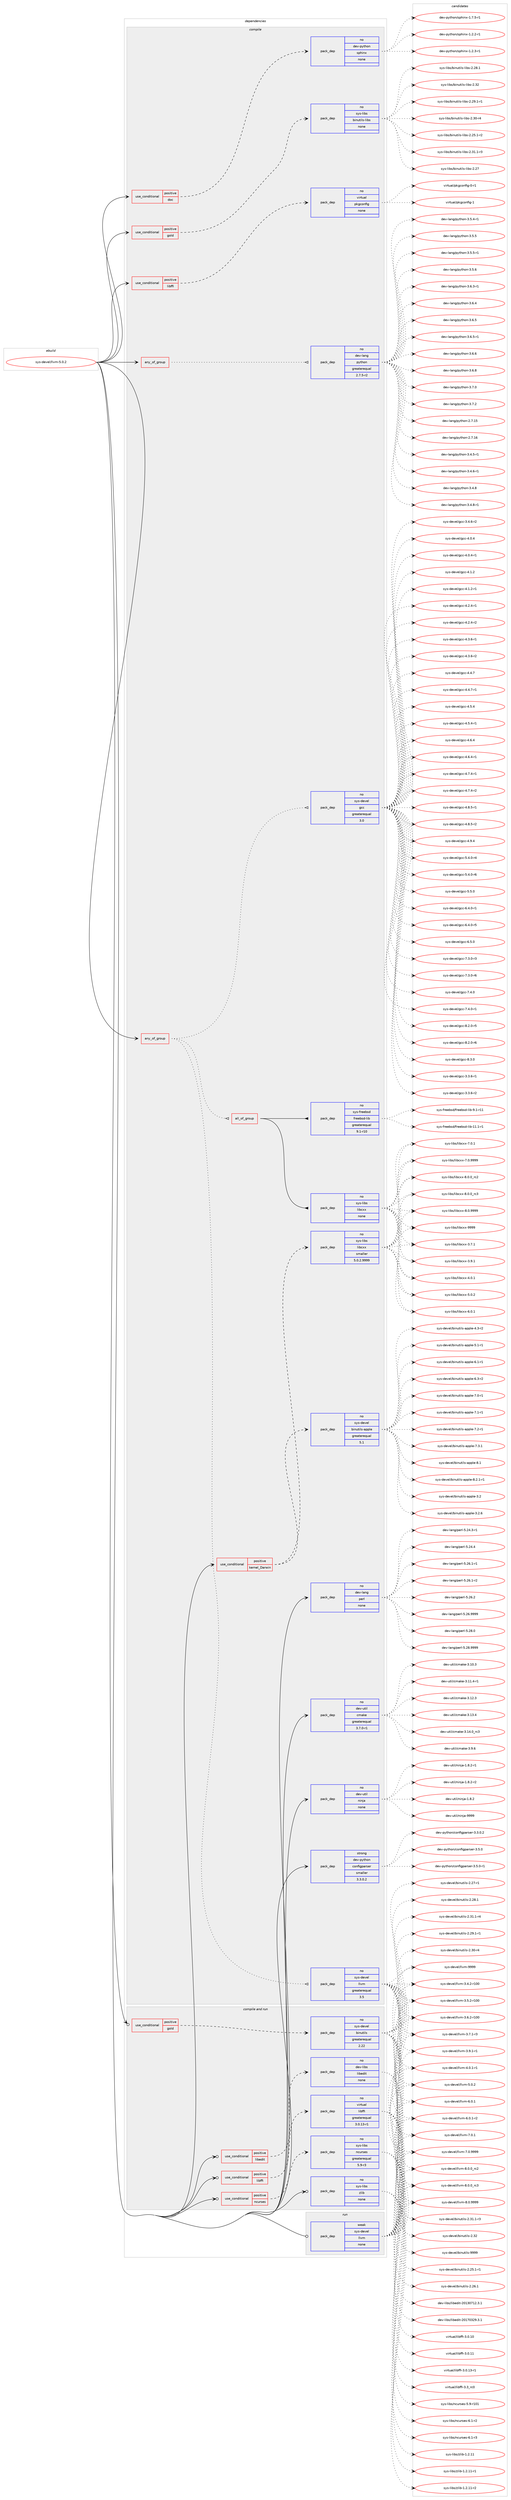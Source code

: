 digraph prolog {

# *************
# Graph options
# *************

newrank=true;
concentrate=true;
compound=true;
graph [rankdir=LR,fontname=Helvetica,fontsize=10,ranksep=1.5];#, ranksep=2.5, nodesep=0.2];
edge  [arrowhead=vee];
node  [fontname=Helvetica,fontsize=10];

# **********
# The ebuild
# **********

subgraph cluster_leftcol {
color=gray;
rank=same;
label=<<i>ebuild</i>>;
id [label="sys-devel/llvm-5.0.2", color=red, width=4, href="../sys-devel/llvm-5.0.2.svg"];
}

# ****************
# The dependencies
# ****************

subgraph cluster_midcol {
color=gray;
label=<<i>dependencies</i>>;
subgraph cluster_compile {
fillcolor="#eeeeee";
style=filled;
label=<<i>compile</i>>;
subgraph any27454 {
dependency1729627 [label=<<TABLE BORDER="0" CELLBORDER="1" CELLSPACING="0" CELLPADDING="4"><TR><TD CELLPADDING="10">any_of_group</TD></TR></TABLE>>, shape=none, color=red];subgraph pack1241222 {
dependency1729628 [label=<<TABLE BORDER="0" CELLBORDER="1" CELLSPACING="0" CELLPADDING="4" WIDTH="220"><TR><TD ROWSPAN="6" CELLPADDING="30">pack_dep</TD></TR><TR><TD WIDTH="110">no</TD></TR><TR><TD>dev-lang</TD></TR><TR><TD>python</TD></TR><TR><TD>greaterequal</TD></TR><TR><TD>2.7.5-r2</TD></TR></TABLE>>, shape=none, color=blue];
}
dependency1729627:e -> dependency1729628:w [weight=20,style="dotted",arrowhead="oinv"];
}
id:e -> dependency1729627:w [weight=20,style="solid",arrowhead="vee"];
subgraph any27455 {
dependency1729629 [label=<<TABLE BORDER="0" CELLBORDER="1" CELLSPACING="0" CELLPADDING="4"><TR><TD CELLPADDING="10">any_of_group</TD></TR></TABLE>>, shape=none, color=red];subgraph pack1241223 {
dependency1729630 [label=<<TABLE BORDER="0" CELLBORDER="1" CELLSPACING="0" CELLPADDING="4" WIDTH="220"><TR><TD ROWSPAN="6" CELLPADDING="30">pack_dep</TD></TR><TR><TD WIDTH="110">no</TD></TR><TR><TD>sys-devel</TD></TR><TR><TD>gcc</TD></TR><TR><TD>greaterequal</TD></TR><TR><TD>3.0</TD></TR></TABLE>>, shape=none, color=blue];
}
dependency1729629:e -> dependency1729630:w [weight=20,style="dotted",arrowhead="oinv"];
subgraph pack1241224 {
dependency1729631 [label=<<TABLE BORDER="0" CELLBORDER="1" CELLSPACING="0" CELLPADDING="4" WIDTH="220"><TR><TD ROWSPAN="6" CELLPADDING="30">pack_dep</TD></TR><TR><TD WIDTH="110">no</TD></TR><TR><TD>sys-devel</TD></TR><TR><TD>llvm</TD></TR><TR><TD>greaterequal</TD></TR><TR><TD>3.5</TD></TR></TABLE>>, shape=none, color=blue];
}
dependency1729629:e -> dependency1729631:w [weight=20,style="dotted",arrowhead="oinv"];
subgraph all903 {
dependency1729632 [label=<<TABLE BORDER="0" CELLBORDER="1" CELLSPACING="0" CELLPADDING="4"><TR><TD CELLPADDING="10">all_of_group</TD></TR></TABLE>>, shape=none, color=red];subgraph pack1241225 {
dependency1729633 [label=<<TABLE BORDER="0" CELLBORDER="1" CELLSPACING="0" CELLPADDING="4" WIDTH="220"><TR><TD ROWSPAN="6" CELLPADDING="30">pack_dep</TD></TR><TR><TD WIDTH="110">no</TD></TR><TR><TD>sys-freebsd</TD></TR><TR><TD>freebsd-lib</TD></TR><TR><TD>greaterequal</TD></TR><TR><TD>9.1-r10</TD></TR></TABLE>>, shape=none, color=blue];
}
dependency1729632:e -> dependency1729633:w [weight=20,style="solid",arrowhead="inv"];
subgraph pack1241226 {
dependency1729634 [label=<<TABLE BORDER="0" CELLBORDER="1" CELLSPACING="0" CELLPADDING="4" WIDTH="220"><TR><TD ROWSPAN="6" CELLPADDING="30">pack_dep</TD></TR><TR><TD WIDTH="110">no</TD></TR><TR><TD>sys-libs</TD></TR><TR><TD>libcxx</TD></TR><TR><TD>none</TD></TR><TR><TD></TD></TR></TABLE>>, shape=none, color=blue];
}
dependency1729632:e -> dependency1729634:w [weight=20,style="solid",arrowhead="inv"];
}
dependency1729629:e -> dependency1729632:w [weight=20,style="dotted",arrowhead="oinv"];
}
id:e -> dependency1729629:w [weight=20,style="solid",arrowhead="vee"];
subgraph cond460051 {
dependency1729635 [label=<<TABLE BORDER="0" CELLBORDER="1" CELLSPACING="0" CELLPADDING="4"><TR><TD ROWSPAN="3" CELLPADDING="10">use_conditional</TD></TR><TR><TD>positive</TD></TR><TR><TD>doc</TD></TR></TABLE>>, shape=none, color=red];
subgraph pack1241227 {
dependency1729636 [label=<<TABLE BORDER="0" CELLBORDER="1" CELLSPACING="0" CELLPADDING="4" WIDTH="220"><TR><TD ROWSPAN="6" CELLPADDING="30">pack_dep</TD></TR><TR><TD WIDTH="110">no</TD></TR><TR><TD>dev-python</TD></TR><TR><TD>sphinx</TD></TR><TR><TD>none</TD></TR><TR><TD></TD></TR></TABLE>>, shape=none, color=blue];
}
dependency1729635:e -> dependency1729636:w [weight=20,style="dashed",arrowhead="vee"];
}
id:e -> dependency1729635:w [weight=20,style="solid",arrowhead="vee"];
subgraph cond460052 {
dependency1729637 [label=<<TABLE BORDER="0" CELLBORDER="1" CELLSPACING="0" CELLPADDING="4"><TR><TD ROWSPAN="3" CELLPADDING="10">use_conditional</TD></TR><TR><TD>positive</TD></TR><TR><TD>gold</TD></TR></TABLE>>, shape=none, color=red];
subgraph pack1241228 {
dependency1729638 [label=<<TABLE BORDER="0" CELLBORDER="1" CELLSPACING="0" CELLPADDING="4" WIDTH="220"><TR><TD ROWSPAN="6" CELLPADDING="30">pack_dep</TD></TR><TR><TD WIDTH="110">no</TD></TR><TR><TD>sys-libs</TD></TR><TR><TD>binutils-libs</TD></TR><TR><TD>none</TD></TR><TR><TD></TD></TR></TABLE>>, shape=none, color=blue];
}
dependency1729637:e -> dependency1729638:w [weight=20,style="dashed",arrowhead="vee"];
}
id:e -> dependency1729637:w [weight=20,style="solid",arrowhead="vee"];
subgraph cond460053 {
dependency1729639 [label=<<TABLE BORDER="0" CELLBORDER="1" CELLSPACING="0" CELLPADDING="4"><TR><TD ROWSPAN="3" CELLPADDING="10">use_conditional</TD></TR><TR><TD>positive</TD></TR><TR><TD>kernel_Darwin</TD></TR></TABLE>>, shape=none, color=red];
subgraph pack1241229 {
dependency1729640 [label=<<TABLE BORDER="0" CELLBORDER="1" CELLSPACING="0" CELLPADDING="4" WIDTH="220"><TR><TD ROWSPAN="6" CELLPADDING="30">pack_dep</TD></TR><TR><TD WIDTH="110">no</TD></TR><TR><TD>sys-libs</TD></TR><TR><TD>libcxx</TD></TR><TR><TD>smaller</TD></TR><TR><TD>5.0.2.9999</TD></TR></TABLE>>, shape=none, color=blue];
}
dependency1729639:e -> dependency1729640:w [weight=20,style="dashed",arrowhead="vee"];
subgraph pack1241230 {
dependency1729641 [label=<<TABLE BORDER="0" CELLBORDER="1" CELLSPACING="0" CELLPADDING="4" WIDTH="220"><TR><TD ROWSPAN="6" CELLPADDING="30">pack_dep</TD></TR><TR><TD WIDTH="110">no</TD></TR><TR><TD>sys-devel</TD></TR><TR><TD>binutils-apple</TD></TR><TR><TD>greaterequal</TD></TR><TR><TD>5.1</TD></TR></TABLE>>, shape=none, color=blue];
}
dependency1729639:e -> dependency1729641:w [weight=20,style="dashed",arrowhead="vee"];
}
id:e -> dependency1729639:w [weight=20,style="solid",arrowhead="vee"];
subgraph cond460054 {
dependency1729642 [label=<<TABLE BORDER="0" CELLBORDER="1" CELLSPACING="0" CELLPADDING="4"><TR><TD ROWSPAN="3" CELLPADDING="10">use_conditional</TD></TR><TR><TD>positive</TD></TR><TR><TD>libffi</TD></TR></TABLE>>, shape=none, color=red];
subgraph pack1241231 {
dependency1729643 [label=<<TABLE BORDER="0" CELLBORDER="1" CELLSPACING="0" CELLPADDING="4" WIDTH="220"><TR><TD ROWSPAN="6" CELLPADDING="30">pack_dep</TD></TR><TR><TD WIDTH="110">no</TD></TR><TR><TD>virtual</TD></TR><TR><TD>pkgconfig</TD></TR><TR><TD>none</TD></TR><TR><TD></TD></TR></TABLE>>, shape=none, color=blue];
}
dependency1729642:e -> dependency1729643:w [weight=20,style="dashed",arrowhead="vee"];
}
id:e -> dependency1729642:w [weight=20,style="solid",arrowhead="vee"];
subgraph pack1241232 {
dependency1729644 [label=<<TABLE BORDER="0" CELLBORDER="1" CELLSPACING="0" CELLPADDING="4" WIDTH="220"><TR><TD ROWSPAN="6" CELLPADDING="30">pack_dep</TD></TR><TR><TD WIDTH="110">no</TD></TR><TR><TD>dev-lang</TD></TR><TR><TD>perl</TD></TR><TR><TD>none</TD></TR><TR><TD></TD></TR></TABLE>>, shape=none, color=blue];
}
id:e -> dependency1729644:w [weight=20,style="solid",arrowhead="vee"];
subgraph pack1241233 {
dependency1729645 [label=<<TABLE BORDER="0" CELLBORDER="1" CELLSPACING="0" CELLPADDING="4" WIDTH="220"><TR><TD ROWSPAN="6" CELLPADDING="30">pack_dep</TD></TR><TR><TD WIDTH="110">no</TD></TR><TR><TD>dev-util</TD></TR><TR><TD>cmake</TD></TR><TR><TD>greaterequal</TD></TR><TR><TD>3.7.0-r1</TD></TR></TABLE>>, shape=none, color=blue];
}
id:e -> dependency1729645:w [weight=20,style="solid",arrowhead="vee"];
subgraph pack1241234 {
dependency1729646 [label=<<TABLE BORDER="0" CELLBORDER="1" CELLSPACING="0" CELLPADDING="4" WIDTH="220"><TR><TD ROWSPAN="6" CELLPADDING="30">pack_dep</TD></TR><TR><TD WIDTH="110">no</TD></TR><TR><TD>dev-util</TD></TR><TR><TD>ninja</TD></TR><TR><TD>none</TD></TR><TR><TD></TD></TR></TABLE>>, shape=none, color=blue];
}
id:e -> dependency1729646:w [weight=20,style="solid",arrowhead="vee"];
subgraph pack1241235 {
dependency1729647 [label=<<TABLE BORDER="0" CELLBORDER="1" CELLSPACING="0" CELLPADDING="4" WIDTH="220"><TR><TD ROWSPAN="6" CELLPADDING="30">pack_dep</TD></TR><TR><TD WIDTH="110">strong</TD></TR><TR><TD>dev-python</TD></TR><TR><TD>configparser</TD></TR><TR><TD>smaller</TD></TR><TR><TD>3.3.0.2</TD></TR></TABLE>>, shape=none, color=blue];
}
id:e -> dependency1729647:w [weight=20,style="solid",arrowhead="vee"];
}
subgraph cluster_compileandrun {
fillcolor="#eeeeee";
style=filled;
label=<<i>compile and run</i>>;
subgraph cond460055 {
dependency1729648 [label=<<TABLE BORDER="0" CELLBORDER="1" CELLSPACING="0" CELLPADDING="4"><TR><TD ROWSPAN="3" CELLPADDING="10">use_conditional</TD></TR><TR><TD>positive</TD></TR><TR><TD>gold</TD></TR></TABLE>>, shape=none, color=red];
subgraph pack1241236 {
dependency1729649 [label=<<TABLE BORDER="0" CELLBORDER="1" CELLSPACING="0" CELLPADDING="4" WIDTH="220"><TR><TD ROWSPAN="6" CELLPADDING="30">pack_dep</TD></TR><TR><TD WIDTH="110">no</TD></TR><TR><TD>sys-devel</TD></TR><TR><TD>binutils</TD></TR><TR><TD>greaterequal</TD></TR><TR><TD>2.22</TD></TR></TABLE>>, shape=none, color=blue];
}
dependency1729648:e -> dependency1729649:w [weight=20,style="dashed",arrowhead="vee"];
}
id:e -> dependency1729648:w [weight=20,style="solid",arrowhead="odotvee"];
subgraph cond460056 {
dependency1729650 [label=<<TABLE BORDER="0" CELLBORDER="1" CELLSPACING="0" CELLPADDING="4"><TR><TD ROWSPAN="3" CELLPADDING="10">use_conditional</TD></TR><TR><TD>positive</TD></TR><TR><TD>libedit</TD></TR></TABLE>>, shape=none, color=red];
subgraph pack1241237 {
dependency1729651 [label=<<TABLE BORDER="0" CELLBORDER="1" CELLSPACING="0" CELLPADDING="4" WIDTH="220"><TR><TD ROWSPAN="6" CELLPADDING="30">pack_dep</TD></TR><TR><TD WIDTH="110">no</TD></TR><TR><TD>dev-libs</TD></TR><TR><TD>libedit</TD></TR><TR><TD>none</TD></TR><TR><TD></TD></TR></TABLE>>, shape=none, color=blue];
}
dependency1729650:e -> dependency1729651:w [weight=20,style="dashed",arrowhead="vee"];
}
id:e -> dependency1729650:w [weight=20,style="solid",arrowhead="odotvee"];
subgraph cond460057 {
dependency1729652 [label=<<TABLE BORDER="0" CELLBORDER="1" CELLSPACING="0" CELLPADDING="4"><TR><TD ROWSPAN="3" CELLPADDING="10">use_conditional</TD></TR><TR><TD>positive</TD></TR><TR><TD>libffi</TD></TR></TABLE>>, shape=none, color=red];
subgraph pack1241238 {
dependency1729653 [label=<<TABLE BORDER="0" CELLBORDER="1" CELLSPACING="0" CELLPADDING="4" WIDTH="220"><TR><TD ROWSPAN="6" CELLPADDING="30">pack_dep</TD></TR><TR><TD WIDTH="110">no</TD></TR><TR><TD>virtual</TD></TR><TR><TD>libffi</TD></TR><TR><TD>greaterequal</TD></TR><TR><TD>3.0.13-r1</TD></TR></TABLE>>, shape=none, color=blue];
}
dependency1729652:e -> dependency1729653:w [weight=20,style="dashed",arrowhead="vee"];
}
id:e -> dependency1729652:w [weight=20,style="solid",arrowhead="odotvee"];
subgraph cond460058 {
dependency1729654 [label=<<TABLE BORDER="0" CELLBORDER="1" CELLSPACING="0" CELLPADDING="4"><TR><TD ROWSPAN="3" CELLPADDING="10">use_conditional</TD></TR><TR><TD>positive</TD></TR><TR><TD>ncurses</TD></TR></TABLE>>, shape=none, color=red];
subgraph pack1241239 {
dependency1729655 [label=<<TABLE BORDER="0" CELLBORDER="1" CELLSPACING="0" CELLPADDING="4" WIDTH="220"><TR><TD ROWSPAN="6" CELLPADDING="30">pack_dep</TD></TR><TR><TD WIDTH="110">no</TD></TR><TR><TD>sys-libs</TD></TR><TR><TD>ncurses</TD></TR><TR><TD>greaterequal</TD></TR><TR><TD>5.9-r3</TD></TR></TABLE>>, shape=none, color=blue];
}
dependency1729654:e -> dependency1729655:w [weight=20,style="dashed",arrowhead="vee"];
}
id:e -> dependency1729654:w [weight=20,style="solid",arrowhead="odotvee"];
subgraph pack1241240 {
dependency1729656 [label=<<TABLE BORDER="0" CELLBORDER="1" CELLSPACING="0" CELLPADDING="4" WIDTH="220"><TR><TD ROWSPAN="6" CELLPADDING="30">pack_dep</TD></TR><TR><TD WIDTH="110">no</TD></TR><TR><TD>sys-libs</TD></TR><TR><TD>zlib</TD></TR><TR><TD>none</TD></TR><TR><TD></TD></TR></TABLE>>, shape=none, color=blue];
}
id:e -> dependency1729656:w [weight=20,style="solid",arrowhead="odotvee"];
}
subgraph cluster_run {
fillcolor="#eeeeee";
style=filled;
label=<<i>run</i>>;
subgraph pack1241241 {
dependency1729657 [label=<<TABLE BORDER="0" CELLBORDER="1" CELLSPACING="0" CELLPADDING="4" WIDTH="220"><TR><TD ROWSPAN="6" CELLPADDING="30">pack_dep</TD></TR><TR><TD WIDTH="110">weak</TD></TR><TR><TD>sys-devel</TD></TR><TR><TD>llvm</TD></TR><TR><TD>none</TD></TR><TR><TD></TD></TR></TABLE>>, shape=none, color=blue];
}
id:e -> dependency1729657:w [weight=20,style="solid",arrowhead="odot"];
}
}

# **************
# The candidates
# **************

subgraph cluster_choices {
rank=same;
color=gray;
label=<<i>candidates</i>>;

subgraph choice1241222 {
color=black;
nodesep=1;
choice10010111845108971101034711212111610411111045504655464953 [label="dev-lang/python-2.7.15", color=red, width=4,href="../dev-lang/python-2.7.15.svg"];
choice10010111845108971101034711212111610411111045504655464954 [label="dev-lang/python-2.7.16", color=red, width=4,href="../dev-lang/python-2.7.16.svg"];
choice1001011184510897110103471121211161041111104551465246534511449 [label="dev-lang/python-3.4.5-r1", color=red, width=4,href="../dev-lang/python-3.4.5-r1.svg"];
choice1001011184510897110103471121211161041111104551465246544511449 [label="dev-lang/python-3.4.6-r1", color=red, width=4,href="../dev-lang/python-3.4.6-r1.svg"];
choice100101118451089711010347112121116104111110455146524656 [label="dev-lang/python-3.4.8", color=red, width=4,href="../dev-lang/python-3.4.8.svg"];
choice1001011184510897110103471121211161041111104551465246564511449 [label="dev-lang/python-3.4.8-r1", color=red, width=4,href="../dev-lang/python-3.4.8-r1.svg"];
choice1001011184510897110103471121211161041111104551465346524511449 [label="dev-lang/python-3.5.4-r1", color=red, width=4,href="../dev-lang/python-3.5.4-r1.svg"];
choice100101118451089711010347112121116104111110455146534653 [label="dev-lang/python-3.5.5", color=red, width=4,href="../dev-lang/python-3.5.5.svg"];
choice1001011184510897110103471121211161041111104551465346534511449 [label="dev-lang/python-3.5.5-r1", color=red, width=4,href="../dev-lang/python-3.5.5-r1.svg"];
choice100101118451089711010347112121116104111110455146534654 [label="dev-lang/python-3.5.6", color=red, width=4,href="../dev-lang/python-3.5.6.svg"];
choice1001011184510897110103471121211161041111104551465446514511449 [label="dev-lang/python-3.6.3-r1", color=red, width=4,href="../dev-lang/python-3.6.3-r1.svg"];
choice100101118451089711010347112121116104111110455146544652 [label="dev-lang/python-3.6.4", color=red, width=4,href="../dev-lang/python-3.6.4.svg"];
choice100101118451089711010347112121116104111110455146544653 [label="dev-lang/python-3.6.5", color=red, width=4,href="../dev-lang/python-3.6.5.svg"];
choice1001011184510897110103471121211161041111104551465446534511449 [label="dev-lang/python-3.6.5-r1", color=red, width=4,href="../dev-lang/python-3.6.5-r1.svg"];
choice100101118451089711010347112121116104111110455146544654 [label="dev-lang/python-3.6.6", color=red, width=4,href="../dev-lang/python-3.6.6.svg"];
choice100101118451089711010347112121116104111110455146544656 [label="dev-lang/python-3.6.8", color=red, width=4,href="../dev-lang/python-3.6.8.svg"];
choice100101118451089711010347112121116104111110455146554648 [label="dev-lang/python-3.7.0", color=red, width=4,href="../dev-lang/python-3.7.0.svg"];
choice100101118451089711010347112121116104111110455146554650 [label="dev-lang/python-3.7.2", color=red, width=4,href="../dev-lang/python-3.7.2.svg"];
dependency1729628:e -> choice10010111845108971101034711212111610411111045504655464953:w [style=dotted,weight="100"];
dependency1729628:e -> choice10010111845108971101034711212111610411111045504655464954:w [style=dotted,weight="100"];
dependency1729628:e -> choice1001011184510897110103471121211161041111104551465246534511449:w [style=dotted,weight="100"];
dependency1729628:e -> choice1001011184510897110103471121211161041111104551465246544511449:w [style=dotted,weight="100"];
dependency1729628:e -> choice100101118451089711010347112121116104111110455146524656:w [style=dotted,weight="100"];
dependency1729628:e -> choice1001011184510897110103471121211161041111104551465246564511449:w [style=dotted,weight="100"];
dependency1729628:e -> choice1001011184510897110103471121211161041111104551465346524511449:w [style=dotted,weight="100"];
dependency1729628:e -> choice100101118451089711010347112121116104111110455146534653:w [style=dotted,weight="100"];
dependency1729628:e -> choice1001011184510897110103471121211161041111104551465346534511449:w [style=dotted,weight="100"];
dependency1729628:e -> choice100101118451089711010347112121116104111110455146534654:w [style=dotted,weight="100"];
dependency1729628:e -> choice1001011184510897110103471121211161041111104551465446514511449:w [style=dotted,weight="100"];
dependency1729628:e -> choice100101118451089711010347112121116104111110455146544652:w [style=dotted,weight="100"];
dependency1729628:e -> choice100101118451089711010347112121116104111110455146544653:w [style=dotted,weight="100"];
dependency1729628:e -> choice1001011184510897110103471121211161041111104551465446534511449:w [style=dotted,weight="100"];
dependency1729628:e -> choice100101118451089711010347112121116104111110455146544654:w [style=dotted,weight="100"];
dependency1729628:e -> choice100101118451089711010347112121116104111110455146544656:w [style=dotted,weight="100"];
dependency1729628:e -> choice100101118451089711010347112121116104111110455146554648:w [style=dotted,weight="100"];
dependency1729628:e -> choice100101118451089711010347112121116104111110455146554650:w [style=dotted,weight="100"];
}
subgraph choice1241223 {
color=black;
nodesep=1;
choice115121115451001011181011084710399994551465146544511449 [label="sys-devel/gcc-3.3.6-r1", color=red, width=4,href="../sys-devel/gcc-3.3.6-r1.svg"];
choice115121115451001011181011084710399994551465146544511450 [label="sys-devel/gcc-3.3.6-r2", color=red, width=4,href="../sys-devel/gcc-3.3.6-r2.svg"];
choice115121115451001011181011084710399994551465246544511450 [label="sys-devel/gcc-3.4.6-r2", color=red, width=4,href="../sys-devel/gcc-3.4.6-r2.svg"];
choice11512111545100101118101108471039999455246484652 [label="sys-devel/gcc-4.0.4", color=red, width=4,href="../sys-devel/gcc-4.0.4.svg"];
choice115121115451001011181011084710399994552464846524511449 [label="sys-devel/gcc-4.0.4-r1", color=red, width=4,href="../sys-devel/gcc-4.0.4-r1.svg"];
choice11512111545100101118101108471039999455246494650 [label="sys-devel/gcc-4.1.2", color=red, width=4,href="../sys-devel/gcc-4.1.2.svg"];
choice115121115451001011181011084710399994552464946504511449 [label="sys-devel/gcc-4.1.2-r1", color=red, width=4,href="../sys-devel/gcc-4.1.2-r1.svg"];
choice115121115451001011181011084710399994552465046524511449 [label="sys-devel/gcc-4.2.4-r1", color=red, width=4,href="../sys-devel/gcc-4.2.4-r1.svg"];
choice115121115451001011181011084710399994552465046524511450 [label="sys-devel/gcc-4.2.4-r2", color=red, width=4,href="../sys-devel/gcc-4.2.4-r2.svg"];
choice115121115451001011181011084710399994552465146544511449 [label="sys-devel/gcc-4.3.6-r1", color=red, width=4,href="../sys-devel/gcc-4.3.6-r1.svg"];
choice115121115451001011181011084710399994552465146544511450 [label="sys-devel/gcc-4.3.6-r2", color=red, width=4,href="../sys-devel/gcc-4.3.6-r2.svg"];
choice11512111545100101118101108471039999455246524655 [label="sys-devel/gcc-4.4.7", color=red, width=4,href="../sys-devel/gcc-4.4.7.svg"];
choice115121115451001011181011084710399994552465246554511449 [label="sys-devel/gcc-4.4.7-r1", color=red, width=4,href="../sys-devel/gcc-4.4.7-r1.svg"];
choice11512111545100101118101108471039999455246534652 [label="sys-devel/gcc-4.5.4", color=red, width=4,href="../sys-devel/gcc-4.5.4.svg"];
choice115121115451001011181011084710399994552465346524511449 [label="sys-devel/gcc-4.5.4-r1", color=red, width=4,href="../sys-devel/gcc-4.5.4-r1.svg"];
choice11512111545100101118101108471039999455246544652 [label="sys-devel/gcc-4.6.4", color=red, width=4,href="../sys-devel/gcc-4.6.4.svg"];
choice115121115451001011181011084710399994552465446524511449 [label="sys-devel/gcc-4.6.4-r1", color=red, width=4,href="../sys-devel/gcc-4.6.4-r1.svg"];
choice115121115451001011181011084710399994552465546524511449 [label="sys-devel/gcc-4.7.4-r1", color=red, width=4,href="../sys-devel/gcc-4.7.4-r1.svg"];
choice115121115451001011181011084710399994552465546524511450 [label="sys-devel/gcc-4.7.4-r2", color=red, width=4,href="../sys-devel/gcc-4.7.4-r2.svg"];
choice115121115451001011181011084710399994552465646534511449 [label="sys-devel/gcc-4.8.5-r1", color=red, width=4,href="../sys-devel/gcc-4.8.5-r1.svg"];
choice115121115451001011181011084710399994552465646534511450 [label="sys-devel/gcc-4.8.5-r2", color=red, width=4,href="../sys-devel/gcc-4.8.5-r2.svg"];
choice11512111545100101118101108471039999455246574652 [label="sys-devel/gcc-4.9.4", color=red, width=4,href="../sys-devel/gcc-4.9.4.svg"];
choice115121115451001011181011084710399994553465246484511452 [label="sys-devel/gcc-5.4.0-r4", color=red, width=4,href="../sys-devel/gcc-5.4.0-r4.svg"];
choice115121115451001011181011084710399994553465246484511454 [label="sys-devel/gcc-5.4.0-r6", color=red, width=4,href="../sys-devel/gcc-5.4.0-r6.svg"];
choice11512111545100101118101108471039999455346534648 [label="sys-devel/gcc-5.5.0", color=red, width=4,href="../sys-devel/gcc-5.5.0.svg"];
choice115121115451001011181011084710399994554465246484511449 [label="sys-devel/gcc-6.4.0-r1", color=red, width=4,href="../sys-devel/gcc-6.4.0-r1.svg"];
choice115121115451001011181011084710399994554465246484511453 [label="sys-devel/gcc-6.4.0-r5", color=red, width=4,href="../sys-devel/gcc-6.4.0-r5.svg"];
choice11512111545100101118101108471039999455446534648 [label="sys-devel/gcc-6.5.0", color=red, width=4,href="../sys-devel/gcc-6.5.0.svg"];
choice115121115451001011181011084710399994555465146484511451 [label="sys-devel/gcc-7.3.0-r3", color=red, width=4,href="../sys-devel/gcc-7.3.0-r3.svg"];
choice115121115451001011181011084710399994555465146484511454 [label="sys-devel/gcc-7.3.0-r6", color=red, width=4,href="../sys-devel/gcc-7.3.0-r6.svg"];
choice11512111545100101118101108471039999455546524648 [label="sys-devel/gcc-7.4.0", color=red, width=4,href="../sys-devel/gcc-7.4.0.svg"];
choice115121115451001011181011084710399994555465246484511449 [label="sys-devel/gcc-7.4.0-r1", color=red, width=4,href="../sys-devel/gcc-7.4.0-r1.svg"];
choice115121115451001011181011084710399994556465046484511453 [label="sys-devel/gcc-8.2.0-r5", color=red, width=4,href="../sys-devel/gcc-8.2.0-r5.svg"];
choice115121115451001011181011084710399994556465046484511454 [label="sys-devel/gcc-8.2.0-r6", color=red, width=4,href="../sys-devel/gcc-8.2.0-r6.svg"];
choice11512111545100101118101108471039999455646514648 [label="sys-devel/gcc-8.3.0", color=red, width=4,href="../sys-devel/gcc-8.3.0.svg"];
dependency1729630:e -> choice115121115451001011181011084710399994551465146544511449:w [style=dotted,weight="100"];
dependency1729630:e -> choice115121115451001011181011084710399994551465146544511450:w [style=dotted,weight="100"];
dependency1729630:e -> choice115121115451001011181011084710399994551465246544511450:w [style=dotted,weight="100"];
dependency1729630:e -> choice11512111545100101118101108471039999455246484652:w [style=dotted,weight="100"];
dependency1729630:e -> choice115121115451001011181011084710399994552464846524511449:w [style=dotted,weight="100"];
dependency1729630:e -> choice11512111545100101118101108471039999455246494650:w [style=dotted,weight="100"];
dependency1729630:e -> choice115121115451001011181011084710399994552464946504511449:w [style=dotted,weight="100"];
dependency1729630:e -> choice115121115451001011181011084710399994552465046524511449:w [style=dotted,weight="100"];
dependency1729630:e -> choice115121115451001011181011084710399994552465046524511450:w [style=dotted,weight="100"];
dependency1729630:e -> choice115121115451001011181011084710399994552465146544511449:w [style=dotted,weight="100"];
dependency1729630:e -> choice115121115451001011181011084710399994552465146544511450:w [style=dotted,weight="100"];
dependency1729630:e -> choice11512111545100101118101108471039999455246524655:w [style=dotted,weight="100"];
dependency1729630:e -> choice115121115451001011181011084710399994552465246554511449:w [style=dotted,weight="100"];
dependency1729630:e -> choice11512111545100101118101108471039999455246534652:w [style=dotted,weight="100"];
dependency1729630:e -> choice115121115451001011181011084710399994552465346524511449:w [style=dotted,weight="100"];
dependency1729630:e -> choice11512111545100101118101108471039999455246544652:w [style=dotted,weight="100"];
dependency1729630:e -> choice115121115451001011181011084710399994552465446524511449:w [style=dotted,weight="100"];
dependency1729630:e -> choice115121115451001011181011084710399994552465546524511449:w [style=dotted,weight="100"];
dependency1729630:e -> choice115121115451001011181011084710399994552465546524511450:w [style=dotted,weight="100"];
dependency1729630:e -> choice115121115451001011181011084710399994552465646534511449:w [style=dotted,weight="100"];
dependency1729630:e -> choice115121115451001011181011084710399994552465646534511450:w [style=dotted,weight="100"];
dependency1729630:e -> choice11512111545100101118101108471039999455246574652:w [style=dotted,weight="100"];
dependency1729630:e -> choice115121115451001011181011084710399994553465246484511452:w [style=dotted,weight="100"];
dependency1729630:e -> choice115121115451001011181011084710399994553465246484511454:w [style=dotted,weight="100"];
dependency1729630:e -> choice11512111545100101118101108471039999455346534648:w [style=dotted,weight="100"];
dependency1729630:e -> choice115121115451001011181011084710399994554465246484511449:w [style=dotted,weight="100"];
dependency1729630:e -> choice115121115451001011181011084710399994554465246484511453:w [style=dotted,weight="100"];
dependency1729630:e -> choice11512111545100101118101108471039999455446534648:w [style=dotted,weight="100"];
dependency1729630:e -> choice115121115451001011181011084710399994555465146484511451:w [style=dotted,weight="100"];
dependency1729630:e -> choice115121115451001011181011084710399994555465146484511454:w [style=dotted,weight="100"];
dependency1729630:e -> choice11512111545100101118101108471039999455546524648:w [style=dotted,weight="100"];
dependency1729630:e -> choice115121115451001011181011084710399994555465246484511449:w [style=dotted,weight="100"];
dependency1729630:e -> choice115121115451001011181011084710399994556465046484511453:w [style=dotted,weight="100"];
dependency1729630:e -> choice115121115451001011181011084710399994556465046484511454:w [style=dotted,weight="100"];
dependency1729630:e -> choice11512111545100101118101108471039999455646514648:w [style=dotted,weight="100"];
}
subgraph choice1241224 {
color=black;
nodesep=1;
choice115121115451001011181011084710810811810945514652465045114494848 [label="sys-devel/llvm-3.4.2-r100", color=red, width=4,href="../sys-devel/llvm-3.4.2-r100.svg"];
choice115121115451001011181011084710810811810945514653465045114494848 [label="sys-devel/llvm-3.5.2-r100", color=red, width=4,href="../sys-devel/llvm-3.5.2-r100.svg"];
choice115121115451001011181011084710810811810945514654465045114494848 [label="sys-devel/llvm-3.6.2-r100", color=red, width=4,href="../sys-devel/llvm-3.6.2-r100.svg"];
choice11512111545100101118101108471081081181094551465546494511451 [label="sys-devel/llvm-3.7.1-r3", color=red, width=4,href="../sys-devel/llvm-3.7.1-r3.svg"];
choice11512111545100101118101108471081081181094551465746494511449 [label="sys-devel/llvm-3.9.1-r1", color=red, width=4,href="../sys-devel/llvm-3.9.1-r1.svg"];
choice11512111545100101118101108471081081181094552464846494511449 [label="sys-devel/llvm-4.0.1-r1", color=red, width=4,href="../sys-devel/llvm-4.0.1-r1.svg"];
choice1151211154510010111810110847108108118109455346484650 [label="sys-devel/llvm-5.0.2", color=red, width=4,href="../sys-devel/llvm-5.0.2.svg"];
choice1151211154510010111810110847108108118109455446484649 [label="sys-devel/llvm-6.0.1", color=red, width=4,href="../sys-devel/llvm-6.0.1.svg"];
choice11512111545100101118101108471081081181094554464846494511450 [label="sys-devel/llvm-6.0.1-r2", color=red, width=4,href="../sys-devel/llvm-6.0.1-r2.svg"];
choice1151211154510010111810110847108108118109455546484649 [label="sys-devel/llvm-7.0.1", color=red, width=4,href="../sys-devel/llvm-7.0.1.svg"];
choice1151211154510010111810110847108108118109455546484657575757 [label="sys-devel/llvm-7.0.9999", color=red, width=4,href="../sys-devel/llvm-7.0.9999.svg"];
choice1151211154510010111810110847108108118109455646484648951149950 [label="sys-devel/llvm-8.0.0_rc2", color=red, width=4,href="../sys-devel/llvm-8.0.0_rc2.svg"];
choice1151211154510010111810110847108108118109455646484648951149951 [label="sys-devel/llvm-8.0.0_rc3", color=red, width=4,href="../sys-devel/llvm-8.0.0_rc3.svg"];
choice1151211154510010111810110847108108118109455646484657575757 [label="sys-devel/llvm-8.0.9999", color=red, width=4,href="../sys-devel/llvm-8.0.9999.svg"];
choice11512111545100101118101108471081081181094557575757 [label="sys-devel/llvm-9999", color=red, width=4,href="../sys-devel/llvm-9999.svg"];
dependency1729631:e -> choice115121115451001011181011084710810811810945514652465045114494848:w [style=dotted,weight="100"];
dependency1729631:e -> choice115121115451001011181011084710810811810945514653465045114494848:w [style=dotted,weight="100"];
dependency1729631:e -> choice115121115451001011181011084710810811810945514654465045114494848:w [style=dotted,weight="100"];
dependency1729631:e -> choice11512111545100101118101108471081081181094551465546494511451:w [style=dotted,weight="100"];
dependency1729631:e -> choice11512111545100101118101108471081081181094551465746494511449:w [style=dotted,weight="100"];
dependency1729631:e -> choice11512111545100101118101108471081081181094552464846494511449:w [style=dotted,weight="100"];
dependency1729631:e -> choice1151211154510010111810110847108108118109455346484650:w [style=dotted,weight="100"];
dependency1729631:e -> choice1151211154510010111810110847108108118109455446484649:w [style=dotted,weight="100"];
dependency1729631:e -> choice11512111545100101118101108471081081181094554464846494511450:w [style=dotted,weight="100"];
dependency1729631:e -> choice1151211154510010111810110847108108118109455546484649:w [style=dotted,weight="100"];
dependency1729631:e -> choice1151211154510010111810110847108108118109455546484657575757:w [style=dotted,weight="100"];
dependency1729631:e -> choice1151211154510010111810110847108108118109455646484648951149950:w [style=dotted,weight="100"];
dependency1729631:e -> choice1151211154510010111810110847108108118109455646484648951149951:w [style=dotted,weight="100"];
dependency1729631:e -> choice1151211154510010111810110847108108118109455646484657575757:w [style=dotted,weight="100"];
dependency1729631:e -> choice11512111545100101118101108471081081181094557575757:w [style=dotted,weight="100"];
}
subgraph choice1241225 {
color=black;
nodesep=1;
choice11512111545102114101101981151004710211410110198115100451081059845494946494511449 [label="sys-freebsd/freebsd-lib-11.1-r1", color=red, width=4,href="../sys-freebsd/freebsd-lib-11.1-r1.svg"];
choice11512111545102114101101981151004710211410110198115100451081059845574649451144949 [label="sys-freebsd/freebsd-lib-9.1-r11", color=red, width=4,href="../sys-freebsd/freebsd-lib-9.1-r11.svg"];
dependency1729633:e -> choice11512111545102114101101981151004710211410110198115100451081059845494946494511449:w [style=dotted,weight="100"];
dependency1729633:e -> choice11512111545102114101101981151004710211410110198115100451081059845574649451144949:w [style=dotted,weight="100"];
}
subgraph choice1241226 {
color=black;
nodesep=1;
choice1151211154510810598115471081059899120120455146554649 [label="sys-libs/libcxx-3.7.1", color=red, width=4,href="../sys-libs/libcxx-3.7.1.svg"];
choice1151211154510810598115471081059899120120455146574649 [label="sys-libs/libcxx-3.9.1", color=red, width=4,href="../sys-libs/libcxx-3.9.1.svg"];
choice1151211154510810598115471081059899120120455246484649 [label="sys-libs/libcxx-4.0.1", color=red, width=4,href="../sys-libs/libcxx-4.0.1.svg"];
choice1151211154510810598115471081059899120120455346484650 [label="sys-libs/libcxx-5.0.2", color=red, width=4,href="../sys-libs/libcxx-5.0.2.svg"];
choice1151211154510810598115471081059899120120455446484649 [label="sys-libs/libcxx-6.0.1", color=red, width=4,href="../sys-libs/libcxx-6.0.1.svg"];
choice1151211154510810598115471081059899120120455546484649 [label="sys-libs/libcxx-7.0.1", color=red, width=4,href="../sys-libs/libcxx-7.0.1.svg"];
choice1151211154510810598115471081059899120120455546484657575757 [label="sys-libs/libcxx-7.0.9999", color=red, width=4,href="../sys-libs/libcxx-7.0.9999.svg"];
choice1151211154510810598115471081059899120120455646484648951149950 [label="sys-libs/libcxx-8.0.0_rc2", color=red, width=4,href="../sys-libs/libcxx-8.0.0_rc2.svg"];
choice1151211154510810598115471081059899120120455646484648951149951 [label="sys-libs/libcxx-8.0.0_rc3", color=red, width=4,href="../sys-libs/libcxx-8.0.0_rc3.svg"];
choice1151211154510810598115471081059899120120455646484657575757 [label="sys-libs/libcxx-8.0.9999", color=red, width=4,href="../sys-libs/libcxx-8.0.9999.svg"];
choice11512111545108105981154710810598991201204557575757 [label="sys-libs/libcxx-9999", color=red, width=4,href="../sys-libs/libcxx-9999.svg"];
dependency1729634:e -> choice1151211154510810598115471081059899120120455146554649:w [style=dotted,weight="100"];
dependency1729634:e -> choice1151211154510810598115471081059899120120455146574649:w [style=dotted,weight="100"];
dependency1729634:e -> choice1151211154510810598115471081059899120120455246484649:w [style=dotted,weight="100"];
dependency1729634:e -> choice1151211154510810598115471081059899120120455346484650:w [style=dotted,weight="100"];
dependency1729634:e -> choice1151211154510810598115471081059899120120455446484649:w [style=dotted,weight="100"];
dependency1729634:e -> choice1151211154510810598115471081059899120120455546484649:w [style=dotted,weight="100"];
dependency1729634:e -> choice1151211154510810598115471081059899120120455546484657575757:w [style=dotted,weight="100"];
dependency1729634:e -> choice1151211154510810598115471081059899120120455646484648951149950:w [style=dotted,weight="100"];
dependency1729634:e -> choice1151211154510810598115471081059899120120455646484648951149951:w [style=dotted,weight="100"];
dependency1729634:e -> choice1151211154510810598115471081059899120120455646484657575757:w [style=dotted,weight="100"];
dependency1729634:e -> choice11512111545108105981154710810598991201204557575757:w [style=dotted,weight="100"];
}
subgraph choice1241227 {
color=black;
nodesep=1;
choice10010111845112121116104111110471151121041051101204549465046504511449 [label="dev-python/sphinx-1.2.2-r1", color=red, width=4,href="../dev-python/sphinx-1.2.2-r1.svg"];
choice10010111845112121116104111110471151121041051101204549465046514511449 [label="dev-python/sphinx-1.2.3-r1", color=red, width=4,href="../dev-python/sphinx-1.2.3-r1.svg"];
choice10010111845112121116104111110471151121041051101204549465546534511449 [label="dev-python/sphinx-1.7.5-r1", color=red, width=4,href="../dev-python/sphinx-1.7.5-r1.svg"];
dependency1729636:e -> choice10010111845112121116104111110471151121041051101204549465046504511449:w [style=dotted,weight="100"];
dependency1729636:e -> choice10010111845112121116104111110471151121041051101204549465046514511449:w [style=dotted,weight="100"];
dependency1729636:e -> choice10010111845112121116104111110471151121041051101204549465546534511449:w [style=dotted,weight="100"];
}
subgraph choice1241228 {
color=black;
nodesep=1;
choice115121115451081059811547981051101171161051081154510810598115455046505346494511450 [label="sys-libs/binutils-libs-2.25.1-r2", color=red, width=4,href="../sys-libs/binutils-libs-2.25.1-r2.svg"];
choice1151211154510810598115479810511011711610510811545108105981154550465055 [label="sys-libs/binutils-libs-2.27", color=red, width=4,href="../sys-libs/binutils-libs-2.27.svg"];
choice11512111545108105981154798105110117116105108115451081059811545504650564649 [label="sys-libs/binutils-libs-2.28.1", color=red, width=4,href="../sys-libs/binutils-libs-2.28.1.svg"];
choice115121115451081059811547981051101171161051081154510810598115455046505746494511449 [label="sys-libs/binutils-libs-2.29.1-r1", color=red, width=4,href="../sys-libs/binutils-libs-2.29.1-r1.svg"];
choice11512111545108105981154798105110117116105108115451081059811545504651484511452 [label="sys-libs/binutils-libs-2.30-r4", color=red, width=4,href="../sys-libs/binutils-libs-2.30-r4.svg"];
choice115121115451081059811547981051101171161051081154510810598115455046514946494511451 [label="sys-libs/binutils-libs-2.31.1-r3", color=red, width=4,href="../sys-libs/binutils-libs-2.31.1-r3.svg"];
choice1151211154510810598115479810511011711610510811545108105981154550465150 [label="sys-libs/binutils-libs-2.32", color=red, width=4,href="../sys-libs/binutils-libs-2.32.svg"];
dependency1729638:e -> choice115121115451081059811547981051101171161051081154510810598115455046505346494511450:w [style=dotted,weight="100"];
dependency1729638:e -> choice1151211154510810598115479810511011711610510811545108105981154550465055:w [style=dotted,weight="100"];
dependency1729638:e -> choice11512111545108105981154798105110117116105108115451081059811545504650564649:w [style=dotted,weight="100"];
dependency1729638:e -> choice115121115451081059811547981051101171161051081154510810598115455046505746494511449:w [style=dotted,weight="100"];
dependency1729638:e -> choice11512111545108105981154798105110117116105108115451081059811545504651484511452:w [style=dotted,weight="100"];
dependency1729638:e -> choice115121115451081059811547981051101171161051081154510810598115455046514946494511451:w [style=dotted,weight="100"];
dependency1729638:e -> choice1151211154510810598115479810511011711610510811545108105981154550465150:w [style=dotted,weight="100"];
}
subgraph choice1241229 {
color=black;
nodesep=1;
choice1151211154510810598115471081059899120120455146554649 [label="sys-libs/libcxx-3.7.1", color=red, width=4,href="../sys-libs/libcxx-3.7.1.svg"];
choice1151211154510810598115471081059899120120455146574649 [label="sys-libs/libcxx-3.9.1", color=red, width=4,href="../sys-libs/libcxx-3.9.1.svg"];
choice1151211154510810598115471081059899120120455246484649 [label="sys-libs/libcxx-4.0.1", color=red, width=4,href="../sys-libs/libcxx-4.0.1.svg"];
choice1151211154510810598115471081059899120120455346484650 [label="sys-libs/libcxx-5.0.2", color=red, width=4,href="../sys-libs/libcxx-5.0.2.svg"];
choice1151211154510810598115471081059899120120455446484649 [label="sys-libs/libcxx-6.0.1", color=red, width=4,href="../sys-libs/libcxx-6.0.1.svg"];
choice1151211154510810598115471081059899120120455546484649 [label="sys-libs/libcxx-7.0.1", color=red, width=4,href="../sys-libs/libcxx-7.0.1.svg"];
choice1151211154510810598115471081059899120120455546484657575757 [label="sys-libs/libcxx-7.0.9999", color=red, width=4,href="../sys-libs/libcxx-7.0.9999.svg"];
choice1151211154510810598115471081059899120120455646484648951149950 [label="sys-libs/libcxx-8.0.0_rc2", color=red, width=4,href="../sys-libs/libcxx-8.0.0_rc2.svg"];
choice1151211154510810598115471081059899120120455646484648951149951 [label="sys-libs/libcxx-8.0.0_rc3", color=red, width=4,href="../sys-libs/libcxx-8.0.0_rc3.svg"];
choice1151211154510810598115471081059899120120455646484657575757 [label="sys-libs/libcxx-8.0.9999", color=red, width=4,href="../sys-libs/libcxx-8.0.9999.svg"];
choice11512111545108105981154710810598991201204557575757 [label="sys-libs/libcxx-9999", color=red, width=4,href="../sys-libs/libcxx-9999.svg"];
dependency1729640:e -> choice1151211154510810598115471081059899120120455146554649:w [style=dotted,weight="100"];
dependency1729640:e -> choice1151211154510810598115471081059899120120455146574649:w [style=dotted,weight="100"];
dependency1729640:e -> choice1151211154510810598115471081059899120120455246484649:w [style=dotted,weight="100"];
dependency1729640:e -> choice1151211154510810598115471081059899120120455346484650:w [style=dotted,weight="100"];
dependency1729640:e -> choice1151211154510810598115471081059899120120455446484649:w [style=dotted,weight="100"];
dependency1729640:e -> choice1151211154510810598115471081059899120120455546484649:w [style=dotted,weight="100"];
dependency1729640:e -> choice1151211154510810598115471081059899120120455546484657575757:w [style=dotted,weight="100"];
dependency1729640:e -> choice1151211154510810598115471081059899120120455646484648951149950:w [style=dotted,weight="100"];
dependency1729640:e -> choice1151211154510810598115471081059899120120455646484648951149951:w [style=dotted,weight="100"];
dependency1729640:e -> choice1151211154510810598115471081059899120120455646484657575757:w [style=dotted,weight="100"];
dependency1729640:e -> choice11512111545108105981154710810598991201204557575757:w [style=dotted,weight="100"];
}
subgraph choice1241230 {
color=black;
nodesep=1;
choice115121115451001011181011084798105110117116105108115459711211210810145514650 [label="sys-devel/binutils-apple-3.2", color=red, width=4,href="../sys-devel/binutils-apple-3.2.svg"];
choice1151211154510010111810110847981051101171161051081154597112112108101455146504654 [label="sys-devel/binutils-apple-3.2.6", color=red, width=4,href="../sys-devel/binutils-apple-3.2.6.svg"];
choice1151211154510010111810110847981051101171161051081154597112112108101455246514511450 [label="sys-devel/binutils-apple-4.3-r2", color=red, width=4,href="../sys-devel/binutils-apple-4.3-r2.svg"];
choice1151211154510010111810110847981051101171161051081154597112112108101455346494511449 [label="sys-devel/binutils-apple-5.1-r1", color=red, width=4,href="../sys-devel/binutils-apple-5.1-r1.svg"];
choice1151211154510010111810110847981051101171161051081154597112112108101455446494511449 [label="sys-devel/binutils-apple-6.1-r1", color=red, width=4,href="../sys-devel/binutils-apple-6.1-r1.svg"];
choice1151211154510010111810110847981051101171161051081154597112112108101455446514511450 [label="sys-devel/binutils-apple-6.3-r2", color=red, width=4,href="../sys-devel/binutils-apple-6.3-r2.svg"];
choice1151211154510010111810110847981051101171161051081154597112112108101455546484511449 [label="sys-devel/binutils-apple-7.0-r1", color=red, width=4,href="../sys-devel/binutils-apple-7.0-r1.svg"];
choice1151211154510010111810110847981051101171161051081154597112112108101455546494511449 [label="sys-devel/binutils-apple-7.1-r1", color=red, width=4,href="../sys-devel/binutils-apple-7.1-r1.svg"];
choice1151211154510010111810110847981051101171161051081154597112112108101455546504511449 [label="sys-devel/binutils-apple-7.2-r1", color=red, width=4,href="../sys-devel/binutils-apple-7.2-r1.svg"];
choice1151211154510010111810110847981051101171161051081154597112112108101455546514649 [label="sys-devel/binutils-apple-7.3.1", color=red, width=4,href="../sys-devel/binutils-apple-7.3.1.svg"];
choice115121115451001011181011084798105110117116105108115459711211210810145564649 [label="sys-devel/binutils-apple-8.1", color=red, width=4,href="../sys-devel/binutils-apple-8.1.svg"];
choice11512111545100101118101108479810511011711610510811545971121121081014556465046494511449 [label="sys-devel/binutils-apple-8.2.1-r1", color=red, width=4,href="../sys-devel/binutils-apple-8.2.1-r1.svg"];
dependency1729641:e -> choice115121115451001011181011084798105110117116105108115459711211210810145514650:w [style=dotted,weight="100"];
dependency1729641:e -> choice1151211154510010111810110847981051101171161051081154597112112108101455146504654:w [style=dotted,weight="100"];
dependency1729641:e -> choice1151211154510010111810110847981051101171161051081154597112112108101455246514511450:w [style=dotted,weight="100"];
dependency1729641:e -> choice1151211154510010111810110847981051101171161051081154597112112108101455346494511449:w [style=dotted,weight="100"];
dependency1729641:e -> choice1151211154510010111810110847981051101171161051081154597112112108101455446494511449:w [style=dotted,weight="100"];
dependency1729641:e -> choice1151211154510010111810110847981051101171161051081154597112112108101455446514511450:w [style=dotted,weight="100"];
dependency1729641:e -> choice1151211154510010111810110847981051101171161051081154597112112108101455546484511449:w [style=dotted,weight="100"];
dependency1729641:e -> choice1151211154510010111810110847981051101171161051081154597112112108101455546494511449:w [style=dotted,weight="100"];
dependency1729641:e -> choice1151211154510010111810110847981051101171161051081154597112112108101455546504511449:w [style=dotted,weight="100"];
dependency1729641:e -> choice1151211154510010111810110847981051101171161051081154597112112108101455546514649:w [style=dotted,weight="100"];
dependency1729641:e -> choice115121115451001011181011084798105110117116105108115459711211210810145564649:w [style=dotted,weight="100"];
dependency1729641:e -> choice11512111545100101118101108479810511011711610510811545971121121081014556465046494511449:w [style=dotted,weight="100"];
}
subgraph choice1241231 {
color=black;
nodesep=1;
choice11810511411611797108471121071039911111010210510345484511449 [label="virtual/pkgconfig-0-r1", color=red, width=4,href="../virtual/pkgconfig-0-r1.svg"];
choice1181051141161179710847112107103991111101021051034549 [label="virtual/pkgconfig-1", color=red, width=4,href="../virtual/pkgconfig-1.svg"];
dependency1729643:e -> choice11810511411611797108471121071039911111010210510345484511449:w [style=dotted,weight="100"];
dependency1729643:e -> choice1181051141161179710847112107103991111101021051034549:w [style=dotted,weight="100"];
}
subgraph choice1241232 {
color=black;
nodesep=1;
choice100101118451089711010347112101114108455346505246514511449 [label="dev-lang/perl-5.24.3-r1", color=red, width=4,href="../dev-lang/perl-5.24.3-r1.svg"];
choice10010111845108971101034711210111410845534650524652 [label="dev-lang/perl-5.24.4", color=red, width=4,href="../dev-lang/perl-5.24.4.svg"];
choice100101118451089711010347112101114108455346505446494511449 [label="dev-lang/perl-5.26.1-r1", color=red, width=4,href="../dev-lang/perl-5.26.1-r1.svg"];
choice100101118451089711010347112101114108455346505446494511450 [label="dev-lang/perl-5.26.1-r2", color=red, width=4,href="../dev-lang/perl-5.26.1-r2.svg"];
choice10010111845108971101034711210111410845534650544650 [label="dev-lang/perl-5.26.2", color=red, width=4,href="../dev-lang/perl-5.26.2.svg"];
choice10010111845108971101034711210111410845534650544657575757 [label="dev-lang/perl-5.26.9999", color=red, width=4,href="../dev-lang/perl-5.26.9999.svg"];
choice10010111845108971101034711210111410845534650564648 [label="dev-lang/perl-5.28.0", color=red, width=4,href="../dev-lang/perl-5.28.0.svg"];
choice10010111845108971101034711210111410845534650564657575757 [label="dev-lang/perl-5.28.9999", color=red, width=4,href="../dev-lang/perl-5.28.9999.svg"];
dependency1729644:e -> choice100101118451089711010347112101114108455346505246514511449:w [style=dotted,weight="100"];
dependency1729644:e -> choice10010111845108971101034711210111410845534650524652:w [style=dotted,weight="100"];
dependency1729644:e -> choice100101118451089711010347112101114108455346505446494511449:w [style=dotted,weight="100"];
dependency1729644:e -> choice100101118451089711010347112101114108455346505446494511450:w [style=dotted,weight="100"];
dependency1729644:e -> choice10010111845108971101034711210111410845534650544650:w [style=dotted,weight="100"];
dependency1729644:e -> choice10010111845108971101034711210111410845534650544657575757:w [style=dotted,weight="100"];
dependency1729644:e -> choice10010111845108971101034711210111410845534650564648:w [style=dotted,weight="100"];
dependency1729644:e -> choice10010111845108971101034711210111410845534650564657575757:w [style=dotted,weight="100"];
}
subgraph choice1241233 {
color=black;
nodesep=1;
choice1001011184511711610510847991099710710145514649484651 [label="dev-util/cmake-3.10.3", color=red, width=4,href="../dev-util/cmake-3.10.3.svg"];
choice10010111845117116105108479910997107101455146494946524511449 [label="dev-util/cmake-3.11.4-r1", color=red, width=4,href="../dev-util/cmake-3.11.4-r1.svg"];
choice1001011184511711610510847991099710710145514649504651 [label="dev-util/cmake-3.12.3", color=red, width=4,href="../dev-util/cmake-3.12.3.svg"];
choice1001011184511711610510847991099710710145514649514652 [label="dev-util/cmake-3.13.4", color=red, width=4,href="../dev-util/cmake-3.13.4.svg"];
choice1001011184511711610510847991099710710145514649524648951149951 [label="dev-util/cmake-3.14.0_rc3", color=red, width=4,href="../dev-util/cmake-3.14.0_rc3.svg"];
choice10010111845117116105108479910997107101455146574654 [label="dev-util/cmake-3.9.6", color=red, width=4,href="../dev-util/cmake-3.9.6.svg"];
dependency1729645:e -> choice1001011184511711610510847991099710710145514649484651:w [style=dotted,weight="100"];
dependency1729645:e -> choice10010111845117116105108479910997107101455146494946524511449:w [style=dotted,weight="100"];
dependency1729645:e -> choice1001011184511711610510847991099710710145514649504651:w [style=dotted,weight="100"];
dependency1729645:e -> choice1001011184511711610510847991099710710145514649514652:w [style=dotted,weight="100"];
dependency1729645:e -> choice1001011184511711610510847991099710710145514649524648951149951:w [style=dotted,weight="100"];
dependency1729645:e -> choice10010111845117116105108479910997107101455146574654:w [style=dotted,weight="100"];
}
subgraph choice1241234 {
color=black;
nodesep=1;
choice100101118451171161051084711010511010697454946564650 [label="dev-util/ninja-1.8.2", color=red, width=4,href="../dev-util/ninja-1.8.2.svg"];
choice1001011184511711610510847110105110106974549465646504511449 [label="dev-util/ninja-1.8.2-r1", color=red, width=4,href="../dev-util/ninja-1.8.2-r1.svg"];
choice1001011184511711610510847110105110106974549465646504511450 [label="dev-util/ninja-1.8.2-r2", color=red, width=4,href="../dev-util/ninja-1.8.2-r2.svg"];
choice1001011184511711610510847110105110106974557575757 [label="dev-util/ninja-9999", color=red, width=4,href="../dev-util/ninja-9999.svg"];
dependency1729646:e -> choice100101118451171161051084711010511010697454946564650:w [style=dotted,weight="100"];
dependency1729646:e -> choice1001011184511711610510847110105110106974549465646504511449:w [style=dotted,weight="100"];
dependency1729646:e -> choice1001011184511711610510847110105110106974549465646504511450:w [style=dotted,weight="100"];
dependency1729646:e -> choice1001011184511711610510847110105110106974557575757:w [style=dotted,weight="100"];
}
subgraph choice1241235 {
color=black;
nodesep=1;
choice100101118451121211161041111104799111110102105103112971141151011144551465146484650 [label="dev-python/configparser-3.3.0.2", color=red, width=4,href="../dev-python/configparser-3.3.0.2.svg"];
choice10010111845112121116104111110479911111010210510311297114115101114455146534648 [label="dev-python/configparser-3.5.0", color=red, width=4,href="../dev-python/configparser-3.5.0.svg"];
choice100101118451121211161041111104799111110102105103112971141151011144551465346484511449 [label="dev-python/configparser-3.5.0-r1", color=red, width=4,href="../dev-python/configparser-3.5.0-r1.svg"];
dependency1729647:e -> choice100101118451121211161041111104799111110102105103112971141151011144551465146484650:w [style=dotted,weight="100"];
dependency1729647:e -> choice10010111845112121116104111110479911111010210510311297114115101114455146534648:w [style=dotted,weight="100"];
dependency1729647:e -> choice100101118451121211161041111104799111110102105103112971141151011144551465346484511449:w [style=dotted,weight="100"];
}
subgraph choice1241236 {
color=black;
nodesep=1;
choice115121115451001011181011084798105110117116105108115455046505346494511449 [label="sys-devel/binutils-2.25.1-r1", color=red, width=4,href="../sys-devel/binutils-2.25.1-r1.svg"];
choice11512111545100101118101108479810511011711610510811545504650544649 [label="sys-devel/binutils-2.26.1", color=red, width=4,href="../sys-devel/binutils-2.26.1.svg"];
choice11512111545100101118101108479810511011711610510811545504650554511449 [label="sys-devel/binutils-2.27-r1", color=red, width=4,href="../sys-devel/binutils-2.27-r1.svg"];
choice11512111545100101118101108479810511011711610510811545504650564649 [label="sys-devel/binutils-2.28.1", color=red, width=4,href="../sys-devel/binutils-2.28.1.svg"];
choice115121115451001011181011084798105110117116105108115455046505746494511449 [label="sys-devel/binutils-2.29.1-r1", color=red, width=4,href="../sys-devel/binutils-2.29.1-r1.svg"];
choice11512111545100101118101108479810511011711610510811545504651484511452 [label="sys-devel/binutils-2.30-r4", color=red, width=4,href="../sys-devel/binutils-2.30-r4.svg"];
choice115121115451001011181011084798105110117116105108115455046514946494511451 [label="sys-devel/binutils-2.31.1-r3", color=red, width=4,href="../sys-devel/binutils-2.31.1-r3.svg"];
choice115121115451001011181011084798105110117116105108115455046514946494511452 [label="sys-devel/binutils-2.31.1-r4", color=red, width=4,href="../sys-devel/binutils-2.31.1-r4.svg"];
choice1151211154510010111810110847981051101171161051081154550465150 [label="sys-devel/binutils-2.32", color=red, width=4,href="../sys-devel/binutils-2.32.svg"];
choice1151211154510010111810110847981051101171161051081154557575757 [label="sys-devel/binutils-9999", color=red, width=4,href="../sys-devel/binutils-9999.svg"];
dependency1729649:e -> choice115121115451001011181011084798105110117116105108115455046505346494511449:w [style=dotted,weight="100"];
dependency1729649:e -> choice11512111545100101118101108479810511011711610510811545504650544649:w [style=dotted,weight="100"];
dependency1729649:e -> choice11512111545100101118101108479810511011711610510811545504650554511449:w [style=dotted,weight="100"];
dependency1729649:e -> choice11512111545100101118101108479810511011711610510811545504650564649:w [style=dotted,weight="100"];
dependency1729649:e -> choice115121115451001011181011084798105110117116105108115455046505746494511449:w [style=dotted,weight="100"];
dependency1729649:e -> choice11512111545100101118101108479810511011711610510811545504651484511452:w [style=dotted,weight="100"];
dependency1729649:e -> choice115121115451001011181011084798105110117116105108115455046514946494511451:w [style=dotted,weight="100"];
dependency1729649:e -> choice115121115451001011181011084798105110117116105108115455046514946494511452:w [style=dotted,weight="100"];
dependency1729649:e -> choice1151211154510010111810110847981051101171161051081154550465150:w [style=dotted,weight="100"];
dependency1729649:e -> choice1151211154510010111810110847981051101171161051081154557575757:w [style=dotted,weight="100"];
}
subgraph choice1241237 {
color=black;
nodesep=1;
choice1001011184510810598115471081059810110010511645504849514855495046514649 [label="dev-libs/libedit-20130712.3.1", color=red, width=4,href="../dev-libs/libedit-20130712.3.1.svg"];
choice1001011184510810598115471081059810110010511645504849554851505746514649 [label="dev-libs/libedit-20170329.3.1", color=red, width=4,href="../dev-libs/libedit-20170329.3.1.svg"];
dependency1729651:e -> choice1001011184510810598115471081059810110010511645504849514855495046514649:w [style=dotted,weight="100"];
dependency1729651:e -> choice1001011184510810598115471081059810110010511645504849554851505746514649:w [style=dotted,weight="100"];
}
subgraph choice1241238 {
color=black;
nodesep=1;
choice11810511411611797108471081059810210210545514648464948 [label="virtual/libffi-3.0.10", color=red, width=4,href="../virtual/libffi-3.0.10.svg"];
choice11810511411611797108471081059810210210545514648464949 [label="virtual/libffi-3.0.11", color=red, width=4,href="../virtual/libffi-3.0.11.svg"];
choice118105114116117971084710810598102102105455146484649514511449 [label="virtual/libffi-3.0.13-r1", color=red, width=4,href="../virtual/libffi-3.0.13-r1.svg"];
choice11810511411611797108471081059810210210545514651951149948 [label="virtual/libffi-3.3_rc0", color=red, width=4,href="../virtual/libffi-3.3_rc0.svg"];
dependency1729653:e -> choice11810511411611797108471081059810210210545514648464948:w [style=dotted,weight="100"];
dependency1729653:e -> choice11810511411611797108471081059810210210545514648464949:w [style=dotted,weight="100"];
dependency1729653:e -> choice118105114116117971084710810598102102105455146484649514511449:w [style=dotted,weight="100"];
dependency1729653:e -> choice11810511411611797108471081059810210210545514651951149948:w [style=dotted,weight="100"];
}
subgraph choice1241239 {
color=black;
nodesep=1;
choice115121115451081059811547110991171141151011154553465745114494849 [label="sys-libs/ncurses-5.9-r101", color=red, width=4,href="../sys-libs/ncurses-5.9-r101.svg"];
choice11512111545108105981154711099117114115101115455446494511450 [label="sys-libs/ncurses-6.1-r2", color=red, width=4,href="../sys-libs/ncurses-6.1-r2.svg"];
choice11512111545108105981154711099117114115101115455446494511451 [label="sys-libs/ncurses-6.1-r3", color=red, width=4,href="../sys-libs/ncurses-6.1-r3.svg"];
dependency1729655:e -> choice115121115451081059811547110991171141151011154553465745114494849:w [style=dotted,weight="100"];
dependency1729655:e -> choice11512111545108105981154711099117114115101115455446494511450:w [style=dotted,weight="100"];
dependency1729655:e -> choice11512111545108105981154711099117114115101115455446494511451:w [style=dotted,weight="100"];
}
subgraph choice1241240 {
color=black;
nodesep=1;
choice1151211154510810598115471221081059845494650464949 [label="sys-libs/zlib-1.2.11", color=red, width=4,href="../sys-libs/zlib-1.2.11.svg"];
choice11512111545108105981154712210810598454946504649494511449 [label="sys-libs/zlib-1.2.11-r1", color=red, width=4,href="../sys-libs/zlib-1.2.11-r1.svg"];
choice11512111545108105981154712210810598454946504649494511450 [label="sys-libs/zlib-1.2.11-r2", color=red, width=4,href="../sys-libs/zlib-1.2.11-r2.svg"];
dependency1729656:e -> choice1151211154510810598115471221081059845494650464949:w [style=dotted,weight="100"];
dependency1729656:e -> choice11512111545108105981154712210810598454946504649494511449:w [style=dotted,weight="100"];
dependency1729656:e -> choice11512111545108105981154712210810598454946504649494511450:w [style=dotted,weight="100"];
}
subgraph choice1241241 {
color=black;
nodesep=1;
choice115121115451001011181011084710810811810945514652465045114494848 [label="sys-devel/llvm-3.4.2-r100", color=red, width=4,href="../sys-devel/llvm-3.4.2-r100.svg"];
choice115121115451001011181011084710810811810945514653465045114494848 [label="sys-devel/llvm-3.5.2-r100", color=red, width=4,href="../sys-devel/llvm-3.5.2-r100.svg"];
choice115121115451001011181011084710810811810945514654465045114494848 [label="sys-devel/llvm-3.6.2-r100", color=red, width=4,href="../sys-devel/llvm-3.6.2-r100.svg"];
choice11512111545100101118101108471081081181094551465546494511451 [label="sys-devel/llvm-3.7.1-r3", color=red, width=4,href="../sys-devel/llvm-3.7.1-r3.svg"];
choice11512111545100101118101108471081081181094551465746494511449 [label="sys-devel/llvm-3.9.1-r1", color=red, width=4,href="../sys-devel/llvm-3.9.1-r1.svg"];
choice11512111545100101118101108471081081181094552464846494511449 [label="sys-devel/llvm-4.0.1-r1", color=red, width=4,href="../sys-devel/llvm-4.0.1-r1.svg"];
choice1151211154510010111810110847108108118109455346484650 [label="sys-devel/llvm-5.0.2", color=red, width=4,href="../sys-devel/llvm-5.0.2.svg"];
choice1151211154510010111810110847108108118109455446484649 [label="sys-devel/llvm-6.0.1", color=red, width=4,href="../sys-devel/llvm-6.0.1.svg"];
choice11512111545100101118101108471081081181094554464846494511450 [label="sys-devel/llvm-6.0.1-r2", color=red, width=4,href="../sys-devel/llvm-6.0.1-r2.svg"];
choice1151211154510010111810110847108108118109455546484649 [label="sys-devel/llvm-7.0.1", color=red, width=4,href="../sys-devel/llvm-7.0.1.svg"];
choice1151211154510010111810110847108108118109455546484657575757 [label="sys-devel/llvm-7.0.9999", color=red, width=4,href="../sys-devel/llvm-7.0.9999.svg"];
choice1151211154510010111810110847108108118109455646484648951149950 [label="sys-devel/llvm-8.0.0_rc2", color=red, width=4,href="../sys-devel/llvm-8.0.0_rc2.svg"];
choice1151211154510010111810110847108108118109455646484648951149951 [label="sys-devel/llvm-8.0.0_rc3", color=red, width=4,href="../sys-devel/llvm-8.0.0_rc3.svg"];
choice1151211154510010111810110847108108118109455646484657575757 [label="sys-devel/llvm-8.0.9999", color=red, width=4,href="../sys-devel/llvm-8.0.9999.svg"];
choice11512111545100101118101108471081081181094557575757 [label="sys-devel/llvm-9999", color=red, width=4,href="../sys-devel/llvm-9999.svg"];
dependency1729657:e -> choice115121115451001011181011084710810811810945514652465045114494848:w [style=dotted,weight="100"];
dependency1729657:e -> choice115121115451001011181011084710810811810945514653465045114494848:w [style=dotted,weight="100"];
dependency1729657:e -> choice115121115451001011181011084710810811810945514654465045114494848:w [style=dotted,weight="100"];
dependency1729657:e -> choice11512111545100101118101108471081081181094551465546494511451:w [style=dotted,weight="100"];
dependency1729657:e -> choice11512111545100101118101108471081081181094551465746494511449:w [style=dotted,weight="100"];
dependency1729657:e -> choice11512111545100101118101108471081081181094552464846494511449:w [style=dotted,weight="100"];
dependency1729657:e -> choice1151211154510010111810110847108108118109455346484650:w [style=dotted,weight="100"];
dependency1729657:e -> choice1151211154510010111810110847108108118109455446484649:w [style=dotted,weight="100"];
dependency1729657:e -> choice11512111545100101118101108471081081181094554464846494511450:w [style=dotted,weight="100"];
dependency1729657:e -> choice1151211154510010111810110847108108118109455546484649:w [style=dotted,weight="100"];
dependency1729657:e -> choice1151211154510010111810110847108108118109455546484657575757:w [style=dotted,weight="100"];
dependency1729657:e -> choice1151211154510010111810110847108108118109455646484648951149950:w [style=dotted,weight="100"];
dependency1729657:e -> choice1151211154510010111810110847108108118109455646484648951149951:w [style=dotted,weight="100"];
dependency1729657:e -> choice1151211154510010111810110847108108118109455646484657575757:w [style=dotted,weight="100"];
dependency1729657:e -> choice11512111545100101118101108471081081181094557575757:w [style=dotted,weight="100"];
}
}

}
